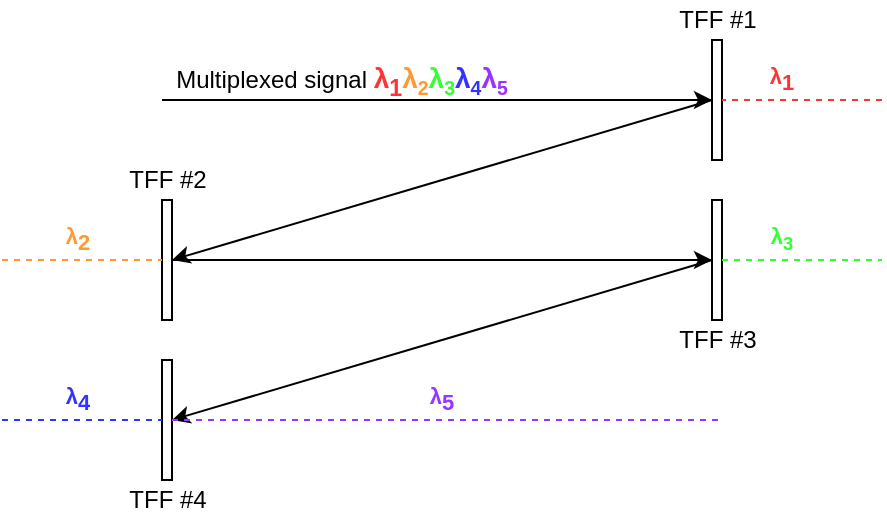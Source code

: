 <mxfile version="12.3.2" type="device" pages="1"><diagram id="qgak712fPrRIT28XI4GX" name="Page-1"><mxGraphModel dx="467" dy="260" grid="1" gridSize="10" guides="1" tooltips="1" connect="1" arrows="1" fold="1" page="1" pageScale="1" pageWidth="827" pageHeight="1169" math="0" shadow="0"><root><mxCell id="0"/><mxCell id="1" parent="0"/><mxCell id="Wkc6j4Zmy3ZYkSAkP4yg-2" value="" style="endArrow=classic;html=1;" parent="1" target="Wkc6j4Zmy3ZYkSAkP4yg-3" edge="1"><mxGeometry width="50" height="50" relative="1" as="geometry"><mxPoint x="240" y="160" as="sourcePoint"/><mxPoint x="485" y="160" as="targetPoint"/><Array as="points"/></mxGeometry></mxCell><mxCell id="Wkc6j4Zmy3ZYkSAkP4yg-3" value="" style="rounded=0;whiteSpace=wrap;html=1;" parent="1" vertex="1"><mxGeometry x="515" y="130" width="5" height="60" as="geometry"/></mxCell><mxCell id="Wkc6j4Zmy3ZYkSAkP4yg-6" value="" style="rounded=0;whiteSpace=wrap;html=1;" parent="1" vertex="1"><mxGeometry x="240" y="210" width="5" height="60" as="geometry"/></mxCell><mxCell id="Wkc6j4Zmy3ZYkSAkP4yg-7" value="" style="rounded=0;whiteSpace=wrap;html=1;" parent="1" vertex="1"><mxGeometry x="515" y="210" width="5" height="60" as="geometry"/></mxCell><mxCell id="Wkc6j4Zmy3ZYkSAkP4yg-8" value="" style="rounded=0;whiteSpace=wrap;html=1;" parent="1" vertex="1"><mxGeometry x="240" y="290" width="5" height="60" as="geometry"/></mxCell><mxCell id="Wkc6j4Zmy3ZYkSAkP4yg-11" value="" style="endArrow=classic;html=1;entryX=1;entryY=0.5;entryDx=0;entryDy=0;exitX=0;exitY=0.5;exitDx=0;exitDy=0;" parent="1" source="Wkc6j4Zmy3ZYkSAkP4yg-7" target="Wkc6j4Zmy3ZYkSAkP4yg-8" edge="1"><mxGeometry width="50" height="50" relative="1" as="geometry"><mxPoint x="195" y="500" as="sourcePoint"/><mxPoint x="245" y="450" as="targetPoint"/></mxGeometry></mxCell><mxCell id="Wkc6j4Zmy3ZYkSAkP4yg-13" value="" style="endArrow=classic;html=1;exitX=1;exitY=0.5;exitDx=0;exitDy=0;entryX=0;entryY=0.5;entryDx=0;entryDy=0;" parent="1" source="Wkc6j4Zmy3ZYkSAkP4yg-6" target="Wkc6j4Zmy3ZYkSAkP4yg-7" edge="1"><mxGeometry width="50" height="50" relative="1" as="geometry"><mxPoint x="215" y="270" as="sourcePoint"/><mxPoint x="485" y="270" as="targetPoint"/></mxGeometry></mxCell><mxCell id="Wkc6j4Zmy3ZYkSAkP4yg-14" value="" style="endArrow=classic;html=1;exitX=0;exitY=0.5;exitDx=0;exitDy=0;entryX=1;entryY=0.5;entryDx=0;entryDy=0;" parent="1" source="Wkc6j4Zmy3ZYkSAkP4yg-3" target="Wkc6j4Zmy3ZYkSAkP4yg-6" edge="1"><mxGeometry width="50" height="50" relative="1" as="geometry"><mxPoint x="345" y="260" as="sourcePoint"/><mxPoint x="265" y="230" as="targetPoint"/></mxGeometry></mxCell><mxCell id="Wkc6j4Zmy3ZYkSAkP4yg-15" value="" style="endArrow=none;dashed=1;html=1;exitX=1;exitY=0.5;exitDx=0;exitDy=0;fillColor=#e1d5e7;strokeColor=#9933FF;" parent="1" source="Wkc6j4Zmy3ZYkSAkP4yg-8" edge="1"><mxGeometry width="50" height="50" relative="1" as="geometry"><mxPoint x="230" y="420" as="sourcePoint"/><mxPoint x="520" y="320" as="targetPoint"/><Array as="points"/></mxGeometry></mxCell><mxCell id="Wkc6j4Zmy3ZYkSAkP4yg-16" value="" style="endArrow=none;dashed=1;html=1;entryX=1;entryY=0.5;entryDx=0;entryDy=0;fillColor=#f8cecc;strokeColor=#FF3333;" parent="1" target="Wkc6j4Zmy3ZYkSAkP4yg-3" edge="1"><mxGeometry width="50" height="50" relative="1" as="geometry"><mxPoint x="600" y="160" as="sourcePoint"/><mxPoint x="280" y="370" as="targetPoint"/></mxGeometry></mxCell><mxCell id="Wkc6j4Zmy3ZYkSAkP4yg-17" value="" style="endArrow=none;dashed=1;html=1;entryX=0;entryY=0.5;entryDx=0;entryDy=0;fillColor=#ffe6cc;strokeColor=#FF9933;" parent="1" target="Wkc6j4Zmy3ZYkSAkP4yg-6" edge="1"><mxGeometry width="50" height="50" relative="1" as="geometry"><mxPoint x="160" y="240" as="sourcePoint"/><mxPoint x="210" y="220" as="targetPoint"/></mxGeometry></mxCell><mxCell id="Wkc6j4Zmy3ZYkSAkP4yg-18" value="" style="endArrow=none;dashed=1;html=1;exitX=1;exitY=0.5;exitDx=0;exitDy=0;fillColor=#dae8fc;strokeColor=#33ff33;" parent="1" source="Wkc6j4Zmy3ZYkSAkP4yg-7" edge="1"><mxGeometry width="50" height="50" relative="1" as="geometry"><mxPoint x="550" y="270" as="sourcePoint"/><mxPoint x="600" y="240" as="targetPoint"/></mxGeometry></mxCell><mxCell id="Wkc6j4Zmy3ZYkSAkP4yg-19" value="" style="endArrow=none;dashed=1;html=1;entryX=0;entryY=0.5;entryDx=0;entryDy=0;fillColor=#d5e8d4;strokeColor=#3333ff;" parent="1" target="Wkc6j4Zmy3ZYkSAkP4yg-8" edge="1"><mxGeometry width="50" height="50" relative="1" as="geometry"><mxPoint x="160" y="320" as="sourcePoint"/><mxPoint x="220" y="290" as="targetPoint"/></mxGeometry></mxCell><mxCell id="Wkc6j4Zmy3ZYkSAkP4yg-20" value="Multiplexed signal&amp;nbsp;&lt;b style=&quot;font-family: sans-serif ; font-size: 14px ; background-color: rgb(255 , 255 , 255)&quot;&gt;&lt;font color=&quot;#ff3333&quot;&gt;λ&lt;sub&gt;1&lt;/sub&gt;&lt;/font&gt;&lt;/b&gt;&lt;font color=&quot;#ff9933&quot;&gt;&lt;b style=&quot;font-family: sans-serif ; font-size: 14px ; background-color: rgb(255 , 255 , 255)&quot;&gt;λ&lt;/b&gt;&lt;b style=&quot;font-family: sans-serif ; background-color: rgb(255 , 255 , 255) ; font-size: 11.667px&quot;&gt;&lt;sub&gt;2&lt;/sub&gt;&lt;/b&gt;&lt;/font&gt;&lt;b style=&quot;color: rgb(51 , 255 , 51) ; font-family: sans-serif ; font-size: 14px ; background-color: rgb(255 , 255 , 255)&quot;&gt;λ&lt;/b&gt;&lt;b style=&quot;color: rgb(51 , 255 , 51) ; font-family: sans-serif ; background-color: rgb(255 , 255 , 255) ; font-size: 11.667px&quot;&gt;&lt;sub&gt;3&lt;/sub&gt;&lt;/b&gt;&lt;font color=&quot;#3333ff&quot;&gt;&lt;b style=&quot;font-family: sans-serif ; font-size: 14px ; background-color: rgb(255 , 255 , 255)&quot;&gt;λ&lt;/b&gt;&lt;b style=&quot;font-family: sans-serif ; background-color: rgb(255 , 255 , 255) ; font-size: 11.667px&quot;&gt;&lt;sub&gt;4&lt;/sub&gt;&lt;/b&gt;&lt;/font&gt;&lt;font color=&quot;#9933ff&quot;&gt;&lt;b style=&quot;font-family: sans-serif ; font-size: 14px ; background-color: rgb(255 , 255 , 255)&quot;&gt;λ&lt;/b&gt;&lt;b style=&quot;font-family: sans-serif ; background-color: rgb(255 , 255 , 255) ; font-size: 11.667px&quot;&gt;&lt;sub&gt;5&lt;/sub&gt;&lt;/b&gt;&lt;/font&gt;" style="text;html=1;strokeColor=none;fillColor=none;align=center;verticalAlign=middle;whiteSpace=wrap;rounded=0;" parent="1" vertex="1"><mxGeometry x="240" y="140" width="180" height="20" as="geometry"/></mxCell><mxCell id="Wkc6j4Zmy3ZYkSAkP4yg-21" value="TFF #1" style="text;html=1;strokeColor=none;fillColor=none;align=center;verticalAlign=middle;whiteSpace=wrap;rounded=0;" parent="1" vertex="1"><mxGeometry x="492.5" y="110" width="50" height="20" as="geometry"/></mxCell><mxCell id="Wkc6j4Zmy3ZYkSAkP4yg-25" value="TFF #2" style="text;html=1;strokeColor=none;fillColor=none;align=center;verticalAlign=middle;whiteSpace=wrap;rounded=0;" parent="1" vertex="1"><mxGeometry x="217.5" y="190" width="50" height="20" as="geometry"/></mxCell><mxCell id="Wkc6j4Zmy3ZYkSAkP4yg-26" value="TFF #3" style="text;html=1;strokeColor=none;fillColor=none;align=center;verticalAlign=middle;whiteSpace=wrap;rounded=0;" parent="1" vertex="1"><mxGeometry x="492.5" y="270" width="50" height="20" as="geometry"/></mxCell><mxCell id="Wkc6j4Zmy3ZYkSAkP4yg-27" value="TFF #4" style="text;html=1;strokeColor=none;fillColor=none;align=center;verticalAlign=middle;whiteSpace=wrap;rounded=0;" parent="1" vertex="1"><mxGeometry x="217.5" y="350" width="50" height="20" as="geometry"/></mxCell><mxCell id="gbRAYFY1BzLlDGf_vHEV-1" value="&lt;b style=&quot;font-family: sans-serif; font-size: 11px;&quot;&gt;λ&lt;sub style=&quot;font-size: 11px;&quot;&gt;1&lt;/sub&gt;&lt;/b&gt;" style="text;html=1;strokeColor=none;fillColor=none;align=center;verticalAlign=middle;whiteSpace=wrap;rounded=0;fontColor=#FF3333;labelBackgroundColor=#ffffff;fontSize=11;" vertex="1" parent="1"><mxGeometry x="530" y="140" width="40" height="20" as="geometry"/></mxCell><mxCell id="gbRAYFY1BzLlDGf_vHEV-2" value="&lt;font style=&quot;font-size: 11px&quot;&gt;&lt;b style=&quot;font-family: sans-serif ; font-size: 11px ; background-color: rgb(255 , 255 , 255)&quot;&gt;λ&lt;sub&gt;3&lt;br&gt;&lt;/sub&gt;&lt;/b&gt;&lt;/font&gt;" style="text;html=1;strokeColor=none;fillColor=none;align=center;verticalAlign=middle;whiteSpace=wrap;rounded=0;fontColor=#33ff33;fontSize=11;" vertex="1" parent="1"><mxGeometry x="530" y="220" width="40" height="20" as="geometry"/></mxCell><mxCell id="gbRAYFY1BzLlDGf_vHEV-3" value="&lt;b style=&quot;font-family: sans-serif; font-size: 11px; background-color: rgb(255, 255, 255);&quot;&gt;λ&lt;/b&gt;&lt;b style=&quot;font-family: sans-serif; background-color: rgb(255, 255, 255); font-size: 11px;&quot;&gt;&lt;sub style=&quot;font-size: 11px;&quot;&gt;5&lt;/sub&gt;&lt;/b&gt;" style="text;html=1;strokeColor=none;fillColor=none;align=center;verticalAlign=middle;whiteSpace=wrap;rounded=0;fontColor=#9933ff;fontSize=11;" vertex="1" parent="1"><mxGeometry x="360" y="300" width="40" height="20" as="geometry"/></mxCell><mxCell id="gbRAYFY1BzLlDGf_vHEV-4" value="&lt;b style=&quot;font-family: sans-serif; font-size: 11px; background-color: rgb(255, 255, 255);&quot;&gt;λ&lt;/b&gt;&lt;b style=&quot;font-family: sans-serif; background-color: rgb(255, 255, 255); font-size: 11px;&quot;&gt;&lt;sub style=&quot;font-size: 11px;&quot;&gt;2&lt;br style=&quot;font-size: 11px;&quot;&gt;&lt;/sub&gt;&lt;/b&gt;" style="text;html=1;strokeColor=none;fillColor=none;align=center;verticalAlign=middle;whiteSpace=wrap;rounded=0;fontColor=#FF9933;fontSize=11;" vertex="1" parent="1"><mxGeometry x="177.5" y="220" width="40" height="20" as="geometry"/></mxCell><mxCell id="gbRAYFY1BzLlDGf_vHEV-5" value="&lt;b style=&quot;font-family: sans-serif; font-size: 11px; background-color: rgb(255, 255, 255);&quot;&gt;λ&lt;/b&gt;&lt;b style=&quot;font-family: sans-serif; background-color: rgb(255, 255, 255); font-size: 11px;&quot;&gt;&lt;sub style=&quot;font-size: 11px;&quot;&gt;4&lt;/sub&gt;&lt;/b&gt;" style="text;html=1;strokeColor=none;fillColor=none;align=center;verticalAlign=middle;whiteSpace=wrap;rounded=0;fontColor=#3333ff;fontSize=11;" vertex="1" parent="1"><mxGeometry x="177.5" y="300" width="40" height="20" as="geometry"/></mxCell></root></mxGraphModel></diagram></mxfile>